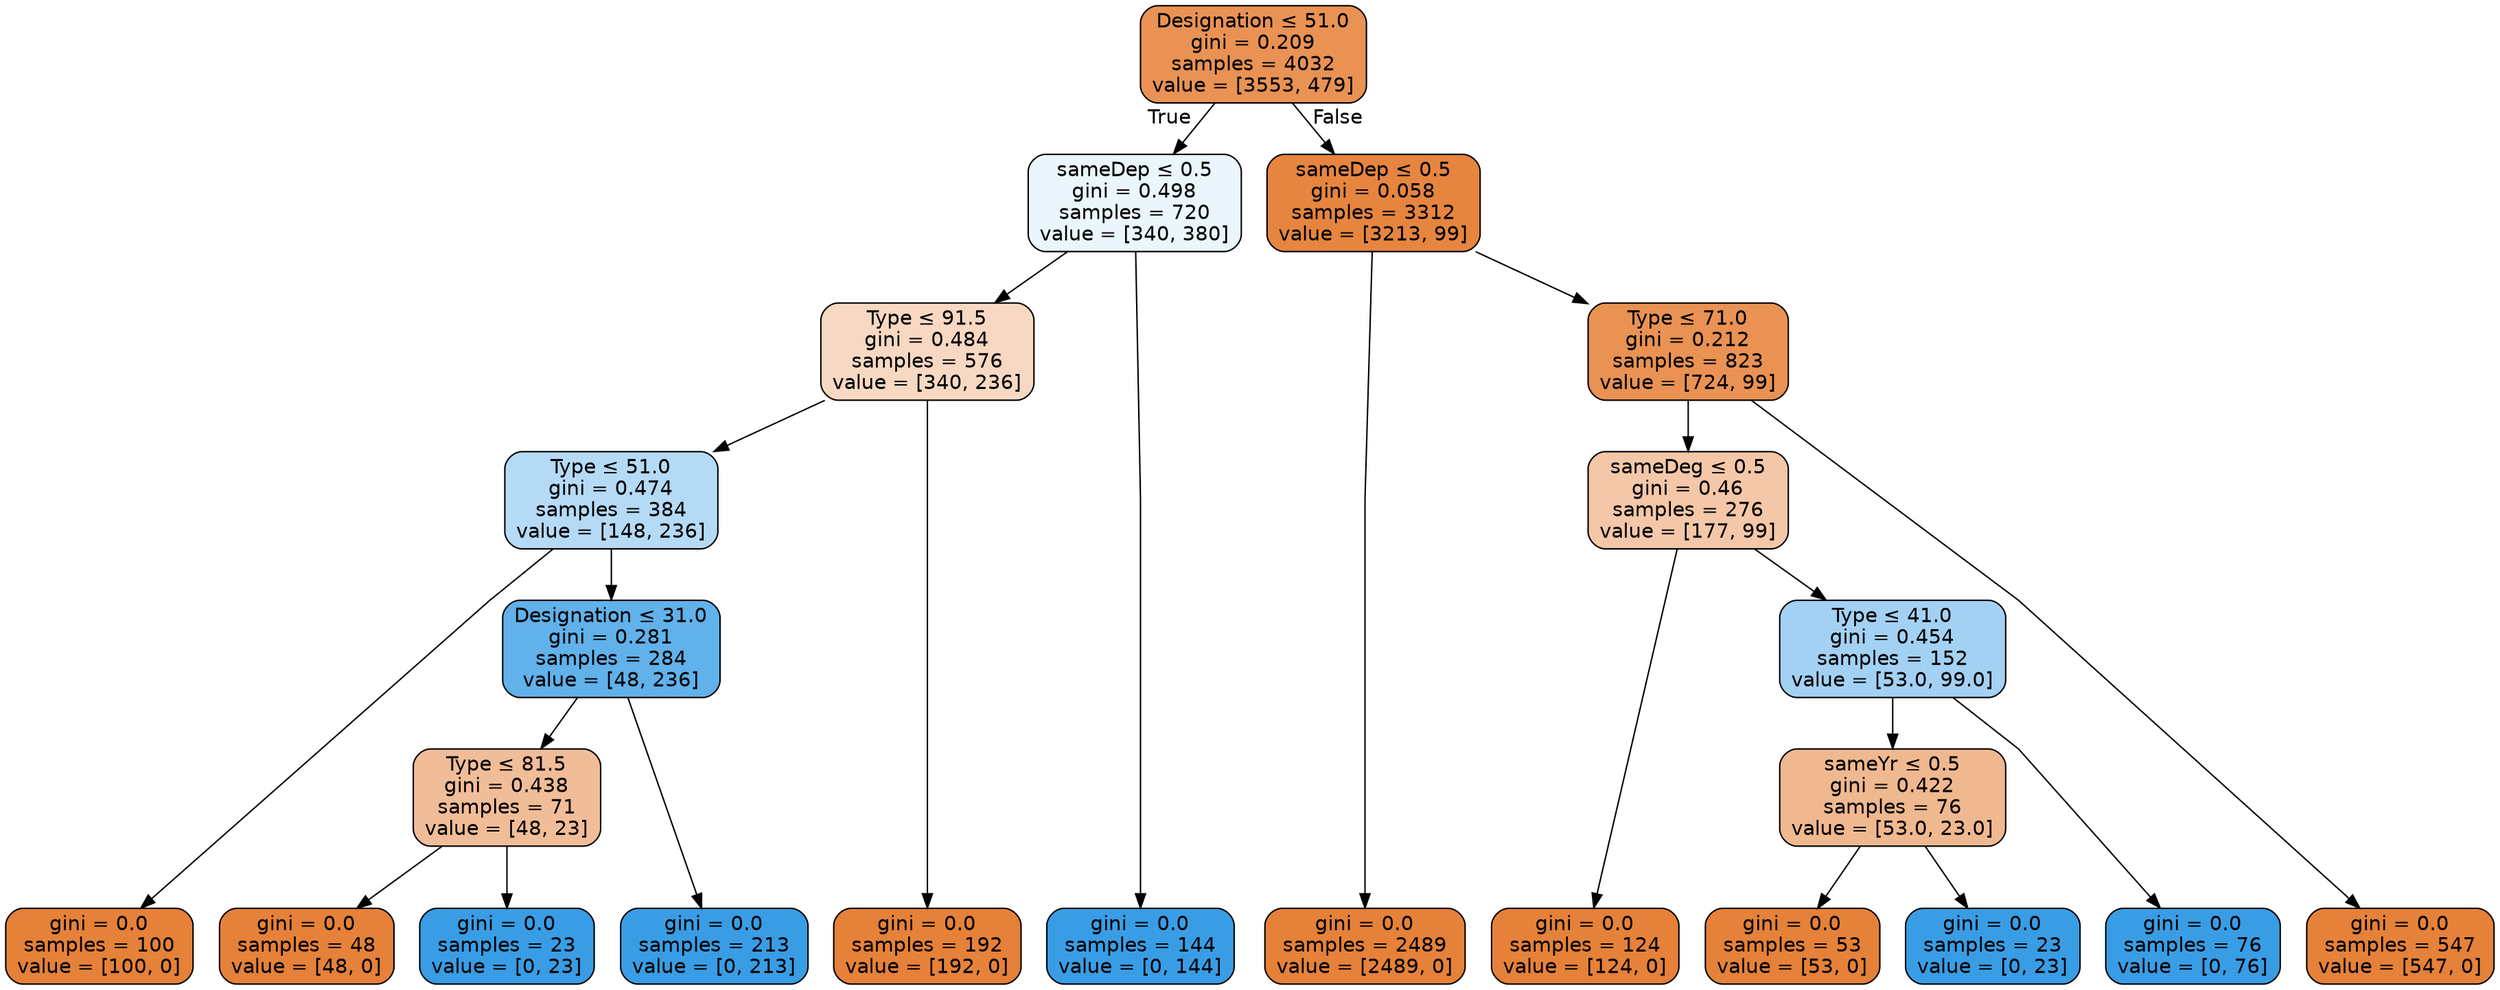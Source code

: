digraph Tree {
node [shape=box, style="filled, rounded", color="black", fontname="helvetica"] ;
graph [ranksep=equally, splines=polyline] ;
edge [fontname="helvetica"] ;
0 [label=<Designation &le; 51.0<br/>gini = 0.209<br/>samples = 4032<br/>value = [3553, 479]>, fillcolor="#e99254"] ;
1 [label=<sameDep &le; 0.5<br/>gini = 0.498<br/>samples = 720<br/>value = [340, 380]>, fillcolor="#eaf5fc"] ;
0 -> 1 [labeldistance=2.5, labelangle=45, headlabel="True"] ;
2 [label=<Type &le; 91.5<br/>gini = 0.484<br/>samples = 576<br/>value = [340, 236]>, fillcolor="#f7d8c2"] ;
1 -> 2 ;
3 [label=<Type &le; 51.0<br/>gini = 0.474<br/>samples = 384<br/>value = [148, 236]>, fillcolor="#b5daf5"] ;
2 -> 3 ;
4 [label=<gini = 0.0<br/>samples = 100<br/>value = [100, 0]>, fillcolor="#e58139"] ;
3 -> 4 ;
5 [label=<Designation &le; 31.0<br/>gini = 0.281<br/>samples = 284<br/>value = [48, 236]>, fillcolor="#61b1ea"] ;
3 -> 5 ;
6 [label=<Type &le; 81.5<br/>gini = 0.438<br/>samples = 71<br/>value = [48, 23]>, fillcolor="#f1bd98"] ;
5 -> 6 ;
7 [label=<gini = 0.0<br/>samples = 48<br/>value = [48, 0]>, fillcolor="#e58139"] ;
6 -> 7 ;
8 [label=<gini = 0.0<br/>samples = 23<br/>value = [0, 23]>, fillcolor="#399de5"] ;
6 -> 8 ;
9 [label=<gini = 0.0<br/>samples = 213<br/>value = [0, 213]>, fillcolor="#399de5"] ;
5 -> 9 ;
10 [label=<gini = 0.0<br/>samples = 192<br/>value = [192, 0]>, fillcolor="#e58139"] ;
2 -> 10 ;
11 [label=<gini = 0.0<br/>samples = 144<br/>value = [0, 144]>, fillcolor="#399de5"] ;
1 -> 11 ;
12 [label=<sameDep &le; 0.5<br/>gini = 0.058<br/>samples = 3312<br/>value = [3213, 99]>, fillcolor="#e6853f"] ;
0 -> 12 [labeldistance=2.5, labelangle=-45, headlabel="False"] ;
13 [label=<gini = 0.0<br/>samples = 2489<br/>value = [2489, 0]>, fillcolor="#e58139"] ;
12 -> 13 ;
14 [label=<Type &le; 71.0<br/>gini = 0.212<br/>samples = 823<br/>value = [724, 99]>, fillcolor="#e99254"] ;
12 -> 14 ;
15 [label=<sameDeg &le; 0.5<br/>gini = 0.46<br/>samples = 276<br/>value = [177, 99]>, fillcolor="#f4c7a8"] ;
14 -> 15 ;
16 [label=<gini = 0.0<br/>samples = 124<br/>value = [124, 0]>, fillcolor="#e58139"] ;
15 -> 16 ;
17 [label=<Type &le; 41.0<br/>gini = 0.454<br/>samples = 152<br/>value = [53.0, 99.0]>, fillcolor="#a3d1f3"] ;
15 -> 17 ;
18 [label=<sameYr &le; 0.5<br/>gini = 0.422<br/>samples = 76<br/>value = [53.0, 23.0]>, fillcolor="#f0b88f"] ;
17 -> 18 ;
19 [label=<gini = 0.0<br/>samples = 53<br/>value = [53, 0]>, fillcolor="#e58139"] ;
18 -> 19 ;
20 [label=<gini = 0.0<br/>samples = 23<br/>value = [0, 23]>, fillcolor="#399de5"] ;
18 -> 20 ;
21 [label=<gini = 0.0<br/>samples = 76<br/>value = [0, 76]>, fillcolor="#399de5"] ;
17 -> 21 ;
22 [label=<gini = 0.0<br/>samples = 547<br/>value = [547, 0]>, fillcolor="#e58139"] ;
14 -> 22 ;
{rank=same ; 0} ;
{rank=same ; 1; 12} ;
{rank=same ; 2; 14} ;
{rank=same ; 3; 15} ;
{rank=same ; 5; 17} ;
{rank=same ; 6; 18} ;
{rank=same ; 4; 7; 8; 9; 10; 11; 13; 16; 19; 20; 21; 22} ;
}